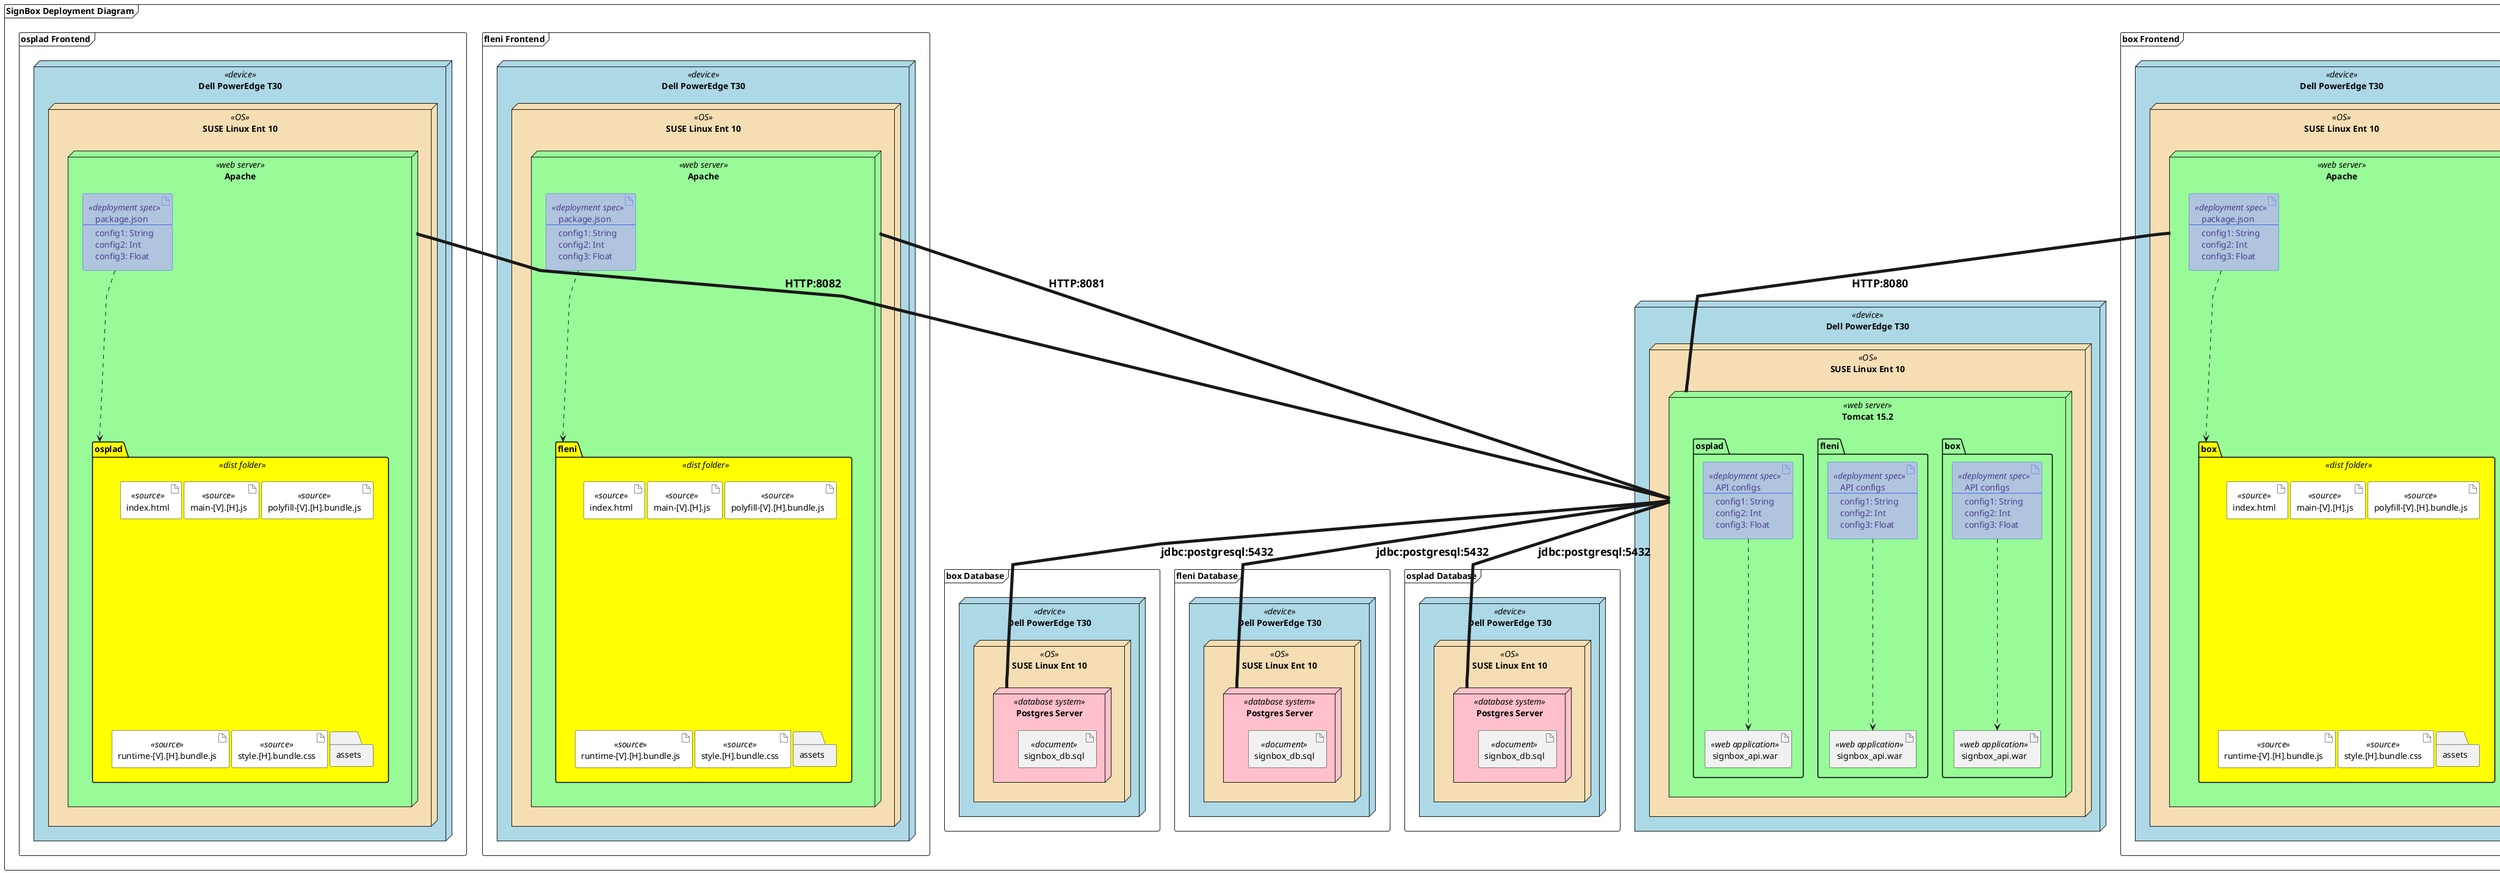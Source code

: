 @startuml
/'
top to bottom direction
skinparam nodesep 4
skinparam ranksep 2
skinparam ParticipantPadding 2
skinparam BoxPadding 2
'/
skinparam nodesep 4
skinparam ranksep 2
skinparam linetype polyline
skinparam arrowFontStyle bold
skinparam arrowFontSize 18

!definelong FRONTEND_DEPLOY(name)
frame "name## Frontend" {
    node "Dell PowerEdge T30" <<device>> as name##_front_serv{
        node "SUSE Linux Ent 10" <<OS>> as name##_front_os{
            node "Apache" <<web server>> as name##_front_ws{
            artifact name##_front_specs <<deployment spec>> as "package.json
            ----
            config1: String
            config2: Int
            config3: Float"
            package name <<dist folder>> as name##_front_dist{
                artifact index.html <<source>> as name##_front_index
                artifact "main-[V].[H].js" <<source>> as name##_front_main
                artifact "polyfill-[V].[H].bundle.js" <<source>> as name##_front_poly
                artifact "runtime-[V].[H].bundle.js" <<source>> as name##_front_run
                artifact "style.[H].bundle.css" <<source>> as name##_front_style
                folder assets as name##_front_assets
            }
        }
        }
    }
}

name##_front_specs ..> name##_front_dist
!enddefinelong 

!definelong DATABASE_DEPLOY(dbn)
frame "dbn## Database"{
    node "Dell PowerEdge T30" <<device>> as dbn##_db_serv{
        node "SUSE Linux Ent 10" <<OS>> as dbn##_db_os{
            node "Postgres Server" <<database system>> as dbn##_db_sys {
                artifact signbox_db.sql <<document>> as dbn##_db_file
            }
        }
    }
}

!enddefinelong

!definelong SPECS(name)
artifact name##_api_specs <<deployment spec>> as "API configs
----
config1: String
config2: Int
config3: Float"
!enddefinelong
frame DEP as "SignBox Deployment Diagram" {
    node "Dell PowerEdge T30" <<device>> as servhw{
    node "SUSE Linux Ent 10" <<OS>> {
        node "Tomcat 15.2" <<web server>> as tomcat_ws{
            package box {
                artifact signbox_api.war <<web application>> as box_api_art
                SPECS(box)
            }
            package fleni {
                artifact signbox_api.war <<web application>> as fleni_api_art
                SPECS(fleni)
            }
            package osplad {
                artifact signbox_api.war <<web application>> as osplad_api_art
                SPECS(osplad)
            }
        }
    }
}

box_api_specs ..> box_api_art
fleni_api_specs ..> fleni_api_art
osplad_api_specs ..> osplad_api_art

FRONTEND_DEPLOY(box)
FRONTEND_DEPLOY(fleni)
FRONTEND_DEPLOY(osplad)

DATABASE_DEPLOY(box)
DATABASE_DEPLOY(fleni)
DATABASE_DEPLOY(osplad)
}

!define LTH [thickness=5]

box_front_ws -LTH- tomcat_ws: HTTP:8080
fleni_front_ws -LTH- tomcat_ws: HTTP:8081
osplad_front_ws -LTH- tomcat_ws: HTTP:8082

tomcat_ws -LTH- box_db_sys:jdbc:postgresql:5432
tomcat_ws -LTH- fleni_db_sys:jdbc:postgresql:5432
tomcat_ws -LTH- osplad_db_sys:jdbc:postgresql:5432
'/
skinparam node {
  backgroundColor<<device>> LightBlue
  backgroundColor<<web server>> PaleGreen
  backgroundColor<<OS>> Wheat
  backgroundColor<<database system>> Pink
 
}
skinparam package {
    backgroundColor<<dist folder>> Yellow
}
skinparam artifact {
    
    BackgroundColor<<deployment spec>> LightSteelBlue
    BorderColor<<deployment spec>> RoyalBlue
    FontColor<<deployment spec>> DarkSlateBlue
    BackgroundColor<<source>> White
}
@enduml
